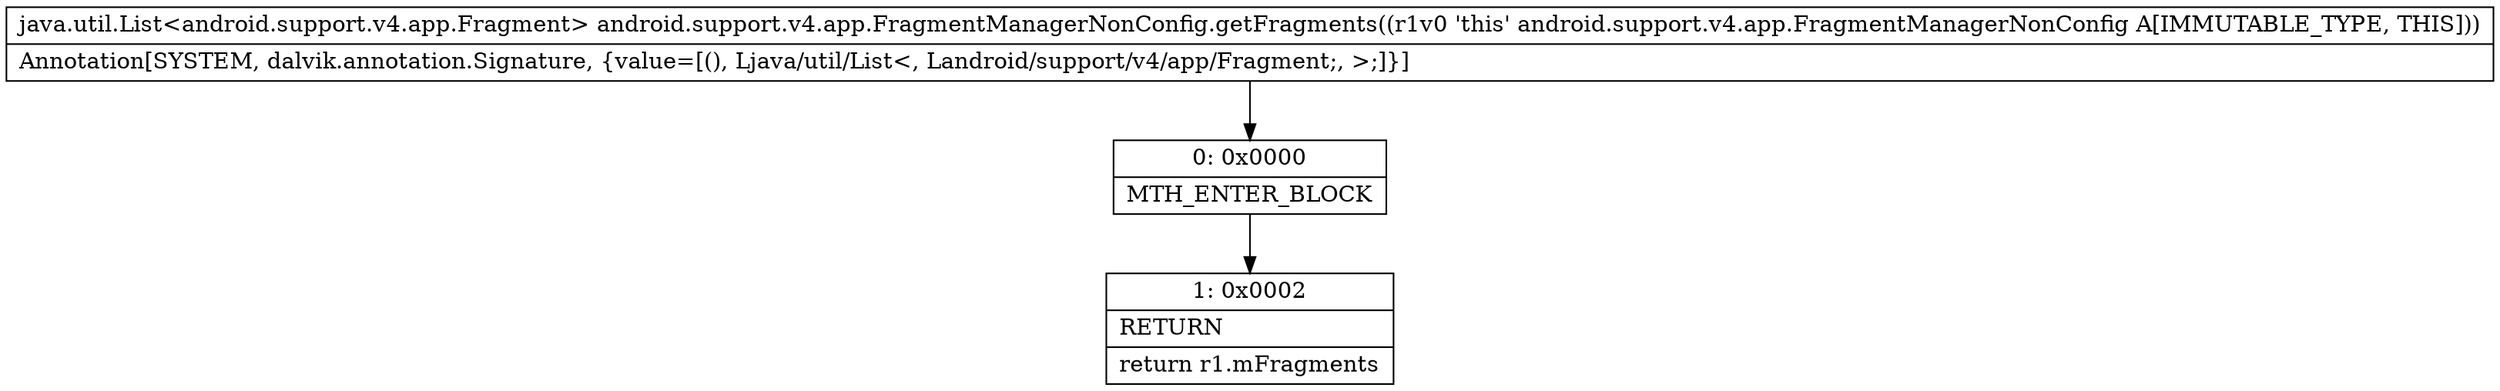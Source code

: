 digraph "CFG forandroid.support.v4.app.FragmentManagerNonConfig.getFragments()Ljava\/util\/List;" {
Node_0 [shape=record,label="{0\:\ 0x0000|MTH_ENTER_BLOCK\l}"];
Node_1 [shape=record,label="{1\:\ 0x0002|RETURN\l|return r1.mFragments\l}"];
MethodNode[shape=record,label="{java.util.List\<android.support.v4.app.Fragment\> android.support.v4.app.FragmentManagerNonConfig.getFragments((r1v0 'this' android.support.v4.app.FragmentManagerNonConfig A[IMMUTABLE_TYPE, THIS]))  | Annotation[SYSTEM, dalvik.annotation.Signature, \{value=[(), Ljava\/util\/List\<, Landroid\/support\/v4\/app\/Fragment;, \>;]\}]\l}"];
MethodNode -> Node_0;
Node_0 -> Node_1;
}

